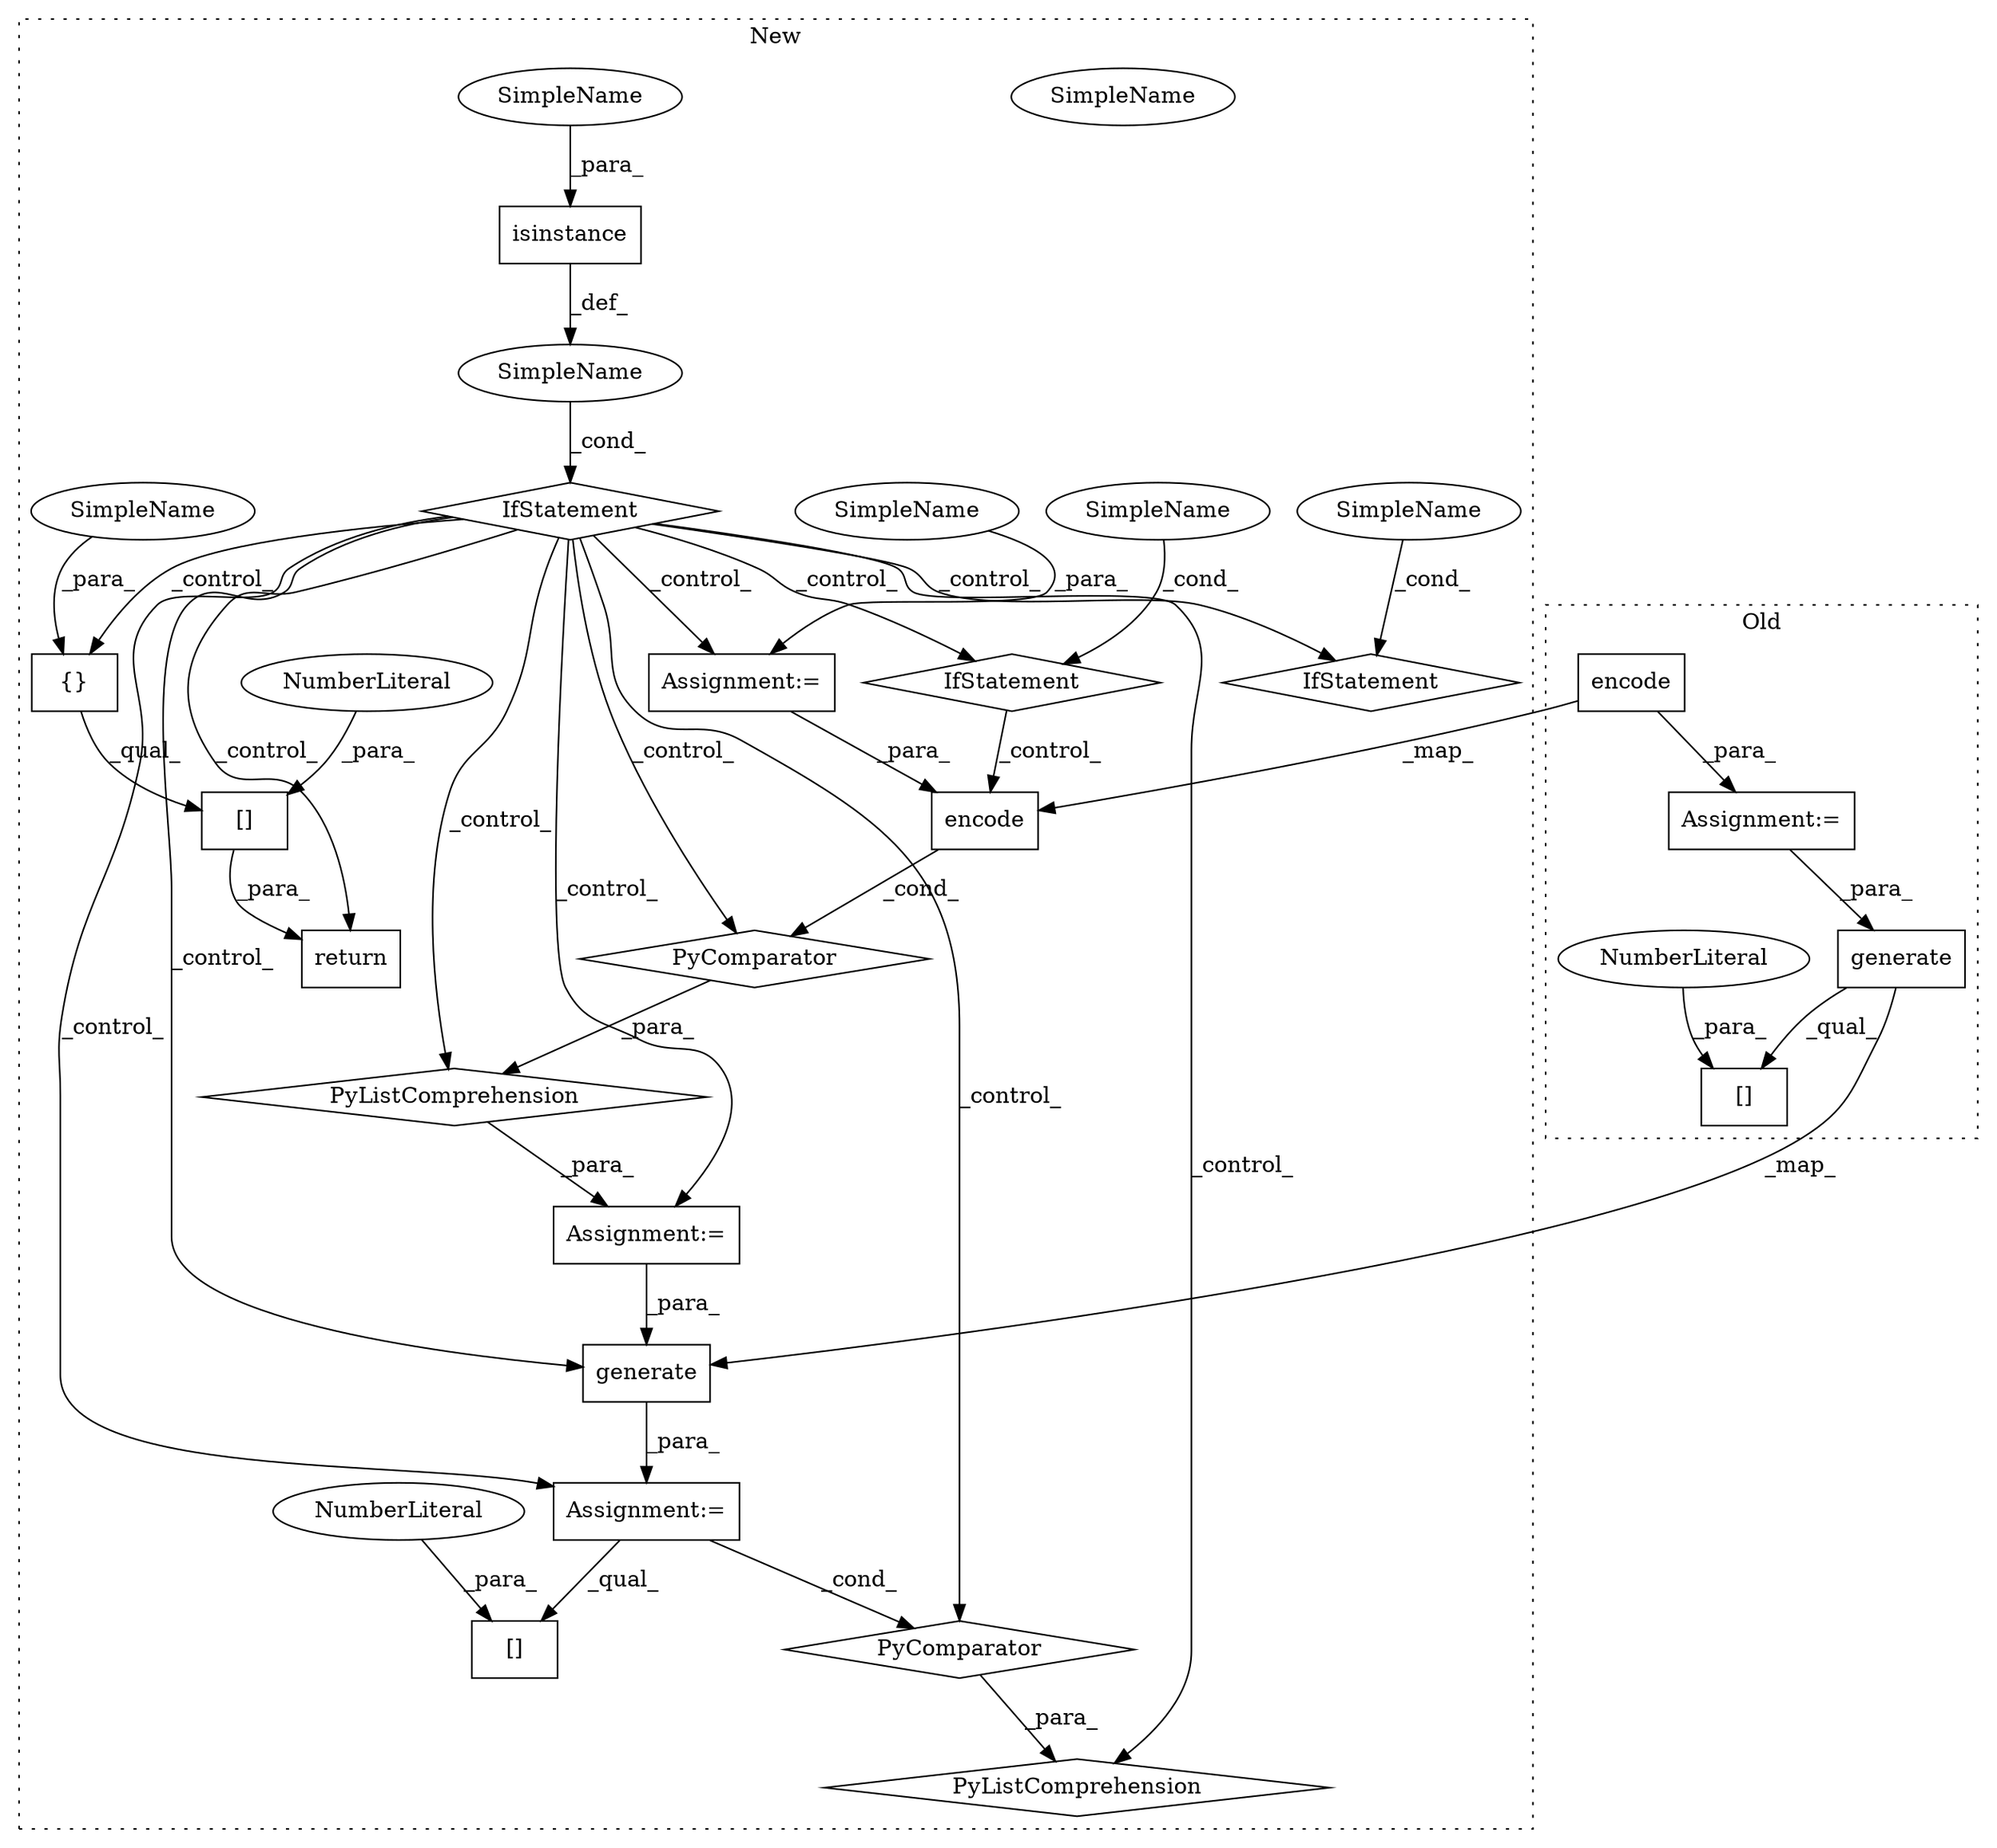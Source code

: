 digraph G {
subgraph cluster0 {
1 [label="generate" a="32" s="3719,3753" l="9,1" shape="box"];
5 [label="Assignment:=" a="7" s="3681" l="1" shape="box"];
6 [label="[]" a="2" s="3714,3756" l="41,1" shape="box"];
7 [label="NumberLiteral" a="34" s="3755" l="1" shape="ellipse"];
21 [label="encode" a="32" s="3687,3702" l="7,1" shape="box"];
label = "Old";
style="dotted";
}
subgraph cluster1 {
2 [label="generate" a="32" s="4311,4359" l="9,1" shape="box"];
3 [label="Assignment:=" a="7" s="4487" l="33" shape="box"];
4 [label="Assignment:=" a="7" s="4252" l="32" shape="box"];
8 [label="PyListComprehension" a="109" s="4384" l="144" shape="diamond"];
9 [label="PyComparator" a="113" s="4487" l="33" shape="diamond"];
10 [label="isinstance" a="32" s="4026,4053" l="11,1" shape="box"];
11 [label="[]" a="2" s="4396,4403" l="6,1" shape="box"];
12 [label="{}" a="4" s="4092,4102" l="1,1" shape="box"];
13 [label="NumberLiteral" a="34" s="4402" l="1" shape="ellipse"];
14 [label="[]" a="2" s="4071,4126" l="54,1" shape="box"];
15 [label="NumberLiteral" a="34" s="4125" l="1" shape="ellipse"];
16 [label="SimpleName" a="42" s="" l="" shape="ellipse"];
17 [label="PyListComprehension" a="109" s="4170" l="122" shape="diamond"];
18 [label="PyComparator" a="113" s="4252" l="32" shape="diamond"];
19 [label="IfStatement" a="25" s="4022,4054" l="4,2" shape="diamond"];
20 [label="encode" a="32" s="4175,4190" l="7,1" shape="box"];
22 [label="IfStatement" a="25" s="4487" l="33" shape="diamond"];
23 [label="SimpleName" a="42" s="4279" l="5" shape="ellipse"];
24 [label="IfStatement" a="25" s="4252" l="32" shape="diamond"];
25 [label="Assignment:=" a="7" s="4158" l="12" shape="box"];
26 [label="return" a="41" s="4064" l="7" shape="box"];
27 [label="SimpleName" a="42" s="4279" l="5" shape="ellipse"];
28 [label="SimpleName" a="42" s="4515" l="5" shape="ellipse"];
29 [label="SimpleName" a="42" s="4266" l="9" shape="ellipse"];
30 [label="SimpleName" a="42" s="4093" l="9" shape="ellipse"];
31 [label="SimpleName" a="42" s="4037" l="9" shape="ellipse"];
label = "New";
style="dotted";
}
1 -> 2 [label="_map_"];
1 -> 6 [label="_qual_"];
2 -> 3 [label="_para_"];
3 -> 9 [label="_cond_"];
3 -> 11 [label="_qual_"];
4 -> 20 [label="_para_"];
5 -> 1 [label="_para_"];
7 -> 6 [label="_para_"];
9 -> 8 [label="_para_"];
10 -> 16 [label="_def_"];
12 -> 14 [label="_qual_"];
13 -> 11 [label="_para_"];
14 -> 26 [label="_para_"];
15 -> 14 [label="_para_"];
16 -> 19 [label="_cond_"];
17 -> 25 [label="_para_"];
18 -> 17 [label="_para_"];
19 -> 3 [label="_control_"];
19 -> 24 [label="_control_"];
19 -> 25 [label="_control_"];
19 -> 8 [label="_control_"];
19 -> 17 [label="_control_"];
19 -> 4 [label="_control_"];
19 -> 18 [label="_control_"];
19 -> 22 [label="_control_"];
19 -> 26 [label="_control_"];
19 -> 2 [label="_control_"];
19 -> 9 [label="_control_"];
19 -> 12 [label="_control_"];
20 -> 18 [label="_cond_"];
21 -> 5 [label="_para_"];
21 -> 20 [label="_map_"];
24 -> 20 [label="_control_"];
25 -> 2 [label="_para_"];
27 -> 24 [label="_cond_"];
28 -> 22 [label="_cond_"];
29 -> 4 [label="_para_"];
30 -> 12 [label="_para_"];
31 -> 10 [label="_para_"];
}